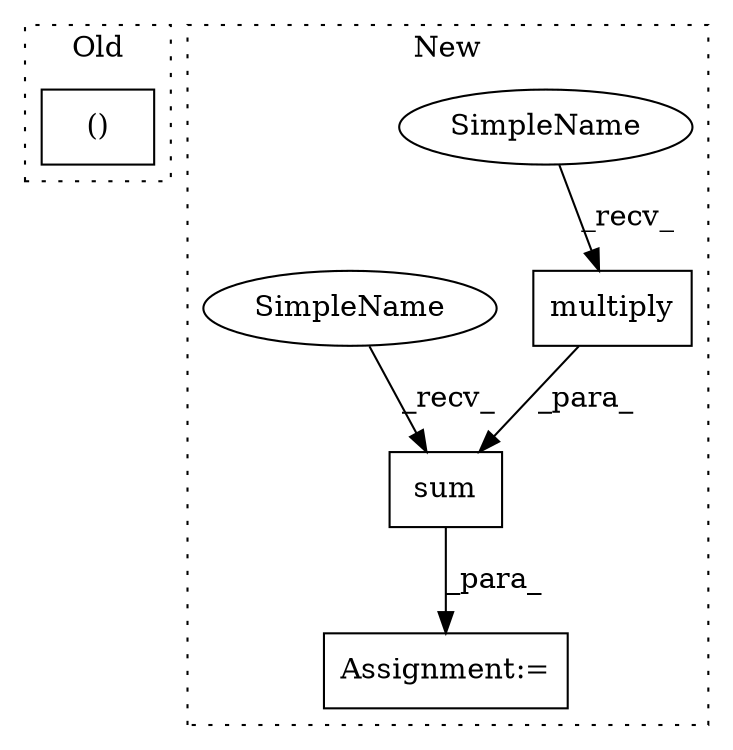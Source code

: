 digraph G {
subgraph cluster0 {
1 [label="()" a="106" s="1025" l="47" shape="box"];
label = "Old";
style="dotted";
}
subgraph cluster1 {
2 [label="multiply" a="32" s="1066,1103" l="9,1" shape="box"];
3 [label="Assignment:=" a="7" s="1049" l="1" shape="box"];
4 [label="sum" a="32" s="1056,1104" l="4,1" shape="box"];
5 [label="SimpleName" a="42" s="1060" l="5" shape="ellipse"];
6 [label="SimpleName" a="42" s="1050" l="5" shape="ellipse"];
label = "New";
style="dotted";
}
2 -> 4 [label="_para_"];
4 -> 3 [label="_para_"];
5 -> 2 [label="_recv_"];
6 -> 4 [label="_recv_"];
}